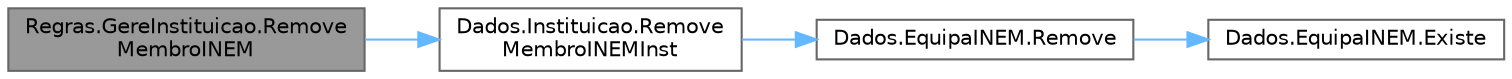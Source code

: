 digraph "Regras.GereInstituicao.RemoveMembroINEM"
{
 // LATEX_PDF_SIZE
  bgcolor="transparent";
  edge [fontname=Helvetica,fontsize=10,labelfontname=Helvetica,labelfontsize=10];
  node [fontname=Helvetica,fontsize=10,shape=box,height=0.2,width=0.4];
  rankdir="LR";
  Node1 [id="Node000001",label="Regras.GereInstituicao.Remove\lMembroINEM",height=0.2,width=0.4,color="gray40", fillcolor="grey60", style="filled", fontcolor="black",tooltip="Funcao que remove um membro do INEM da instituicao."];
  Node1 -> Node2 [id="edge1_Node000001_Node000002",color="steelblue1",style="solid",tooltip=" "];
  Node2 [id="Node000002",label="Dados.Instituicao.Remove\lMembroINEMInst",height=0.2,width=0.4,color="grey40", fillcolor="white", style="filled",URL="$class_dados_1_1_instituicao.html#aa029529070a2da32f07df3bd3ac09ff9",tooltip="Funcao que remove um determinado membro do INEM na lista da equipa de INEM da instituicao."];
  Node2 -> Node3 [id="edge2_Node000002_Node000003",color="steelblue1",style="solid",tooltip=" "];
  Node3 [id="Node000003",label="Dados.EquipaINEM.Remove",height=0.2,width=0.4,color="grey40", fillcolor="white", style="filled",URL="$class_dados_1_1_equipa_i_n_e_m.html#a3f4ca2b37396fd88baa4369a5de7a727",tooltip="Funcao que remove um determinado membro da equipa de membros do INEM."];
  Node3 -> Node4 [id="edge3_Node000003_Node000004",color="steelblue1",style="solid",tooltip=" "];
  Node4 [id="Node000004",label="Dados.EquipaINEM.Existe",height=0.2,width=0.4,color="grey40", fillcolor="white", style="filled",URL="$class_dados_1_1_equipa_i_n_e_m.html#a92f6ef6102af6995445c400631fe1ae6",tooltip="Funcao que verifica se existe um determinado membro na equipa de membros do INEM."];
}
